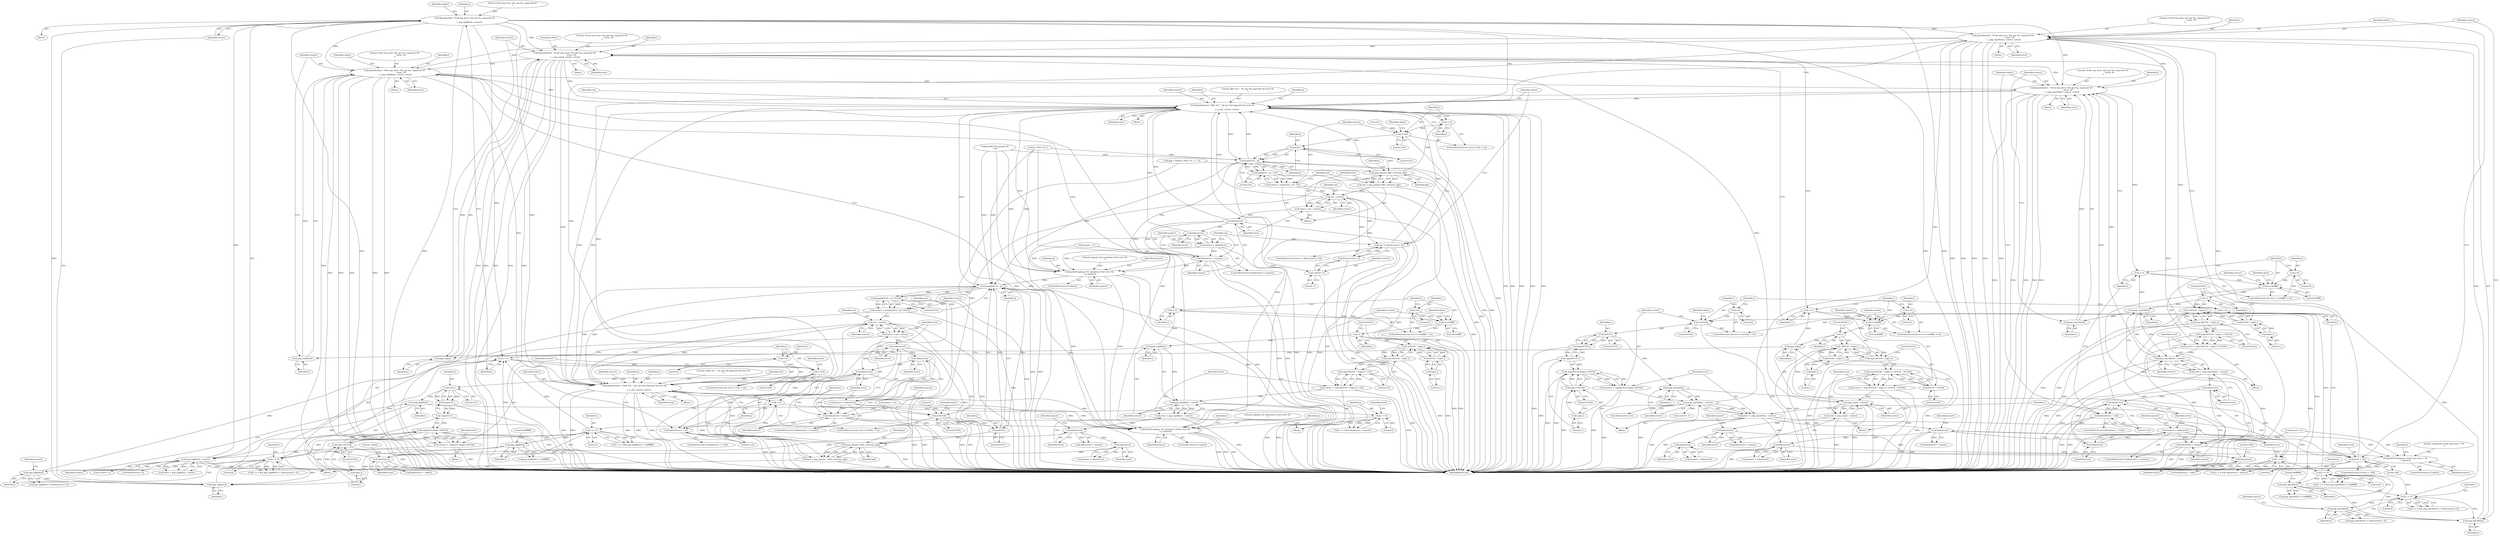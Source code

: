 digraph "0_Android_9d4853418ab2f754c2b63e091c29c5529b8b86ca_154@API" {
"1000508" [label="(Call,fprintf(stderr, \"16-bit exp error: %d: got %u, expected %f\"\n                   \" error: %f\n\", i, png_exp16bit(i), correct, error))"];
"1000234" [label="(Call,fprintf(stderr, \"8-bit log error: %d: got %u, expected %f\n\",\n                i, png_log8bit(i), correct))"];
"1000238" [label="(Call,png_log8bit(i))"];
"1000215" [label="(Call,i == 0)"];
"1000201" [label="(Call,i != 0)"];
"1000196" [label="(Call,png_log8bit(i))"];
"1000185" [label="(Call,i/255.)"];
"1000173" [label="(Call,i<256)"];
"1000170" [label="(Call,i=0)"];
"1000176" [label="(Call,++i)"];
"1000227" [label="(Call,png_log8bit(i))"];
"1000223" [label="(Call,i != 0)"];
"1000219" [label="(Call,png_log8bit(i))"];
"1000195" [label="(Call,png_log8bit(i) - correct)"];
"1000180" [label="(Call,correct = -log(i/255.)/log(2.)*65536)"];
"1000182" [label="(Call,-log(i/255.)/log(2.)*65536)"];
"1000183" [label="(Call,-log(i/255.))"];
"1000184" [label="(Call,log(i/255.))"];
"1000188" [label="(Call,log(2.)*65536)"];
"1000189" [label="(Call,log(2.))"];
"1000446" [label="(Call,fprintf(stderr, \"8-bit exp error: %d: got %u, expected %f\"\n                   \" error: %f\n\", i, png_exp8bit(i), correct, error))"];
"1000320" [label="(Call,fprintf(stderr, \"16-bit log error: %d: got %u, expected %f\"\n                   \" error: %f\n\", i, png_log16bit(i), correct, error))"];
"1000324" [label="(Call,png_log16bit(i))"];
"1000308" [label="(Call,png_log16bit(i))"];
"1000304" [label="(Call,i != 0)"];
"1000300" [label="(Call,png_log16bit(i))"];
"1000296" [label="(Call,i == 0)"];
"1000282" [label="(Call,i != 0)"];
"1000277" [label="(Call,png_log16bit(i))"];
"1000266" [label="(Call,i/65535.)"];
"1000254" [label="(Call,i<65536)"];
"1000251" [label="(Call,i=0)"];
"1000257" [label="(Call,++i)"];
"1000276" [label="(Call,png_log16bit(i) - correct)"];
"1000261" [label="(Call,correct = -log(i/65535.)/log(2.)*65536)"];
"1000263" [label="(Call,-log(i/65535.)/log(2.)*65536)"];
"1000264" [label="(Call,-log(i/65535.))"];
"1000265" [label="(Call,log(i/65535.))"];
"1000269" [label="(Call,log(2.)*65536)"];
"1000270" [label="(Call,log(2.))"];
"1000316" [label="(Call,error > .68)"];
"1000291" [label="(Call,fabs(error))"];
"1000274" [label="(Call,error = png_log16bit(i) - correct)"];
"1000286" [label="(Call,fabs(error))"];
"1000384" [label="(Call,fprintf(stderr, \"32-bit exp error: %d: got %u, expected %f\"\n                   \" error: %f\n\", i, png_exp(i), correct, error))"];
"1000388" [label="(Call,png_exp(i))"];
"1000366" [label="(Call,png_exp(i))"];
"1000353" [label="(Call,-i)"];
"1000341" [label="(Call,i<=0xfffff)"];
"1000338" [label="(Call,i=0)"];
"1000344" [label="(Call,++i)"];
"1000365" [label="(Call,png_exp(i) - correct)"];
"1000348" [label="(Call,correct = exp(-i/65536. * log(2.)) * (65536. * 65536))"];
"1000350" [label="(Call,exp(-i/65536. * log(2.)) * (65536. * 65536))"];
"1000351" [label="(Call,exp(-i/65536. * log(2.)))"];
"1000352" [label="(Call,-i/65536. * log(2.))"];
"1000355" [label="(Call,65536. * log(2.))"];
"1000357" [label="(Call,log(2.))"];
"1000359" [label="(Call,65536. * 65536)"];
"1000380" [label="(Call,fabs(error))"];
"1000376" [label="(Call,fabs(error))"];
"1000371" [label="(Call,fabs(error))"];
"1000363" [label="(Call,error = png_exp(i) - correct)"];
"1000450" [label="(Call,png_exp8bit(i))"];
"1000428" [label="(Call,png_exp8bit(i))"];
"1000417" [label="(Call,-i)"];
"1000405" [label="(Call,i<=0xfffff)"];
"1000408" [label="(Call,++i)"];
"1000402" [label="(Call,i=0)"];
"1000427" [label="(Call,png_exp8bit(i) - correct)"];
"1000412" [label="(Call,correct = exp(-i/65536. * log(2.)) * 255)"];
"1000414" [label="(Call,exp(-i/65536. * log(2.)) * 255)"];
"1000415" [label="(Call,exp(-i/65536. * log(2.)))"];
"1000416" [label="(Call,-i/65536. * log(2.))"];
"1000419" [label="(Call,65536. * log(2.))"];
"1000421" [label="(Call,log(2.))"];
"1000442" [label="(Call,fabs(error))"];
"1000433" [label="(Call,fabs(error))"];
"1000425" [label="(Call,error = png_exp8bit(i) - correct)"];
"1000438" [label="(Call,fabs(error))"];
"1000512" [label="(Call,png_exp16bit(i))"];
"1000490" [label="(Call,png_exp16bit(i))"];
"1000479" [label="(Call,-i)"];
"1000467" [label="(Call,i<=0xfffff)"];
"1000464" [label="(Call,i=0)"];
"1000470" [label="(Call,++i)"];
"1000508" [label="(Call,fprintf(stderr, \"16-bit exp error: %d: got %u, expected %f\"\n                   \" error: %f\n\", i, png_exp16bit(i), correct, error))"];
"1000489" [label="(Call,png_exp16bit(i) - correct)"];
"1000474" [label="(Call,correct = exp(-i/65536. * log(2.)) * 65535)"];
"1000476" [label="(Call,exp(-i/65536. * log(2.)) * 65535)"];
"1000477" [label="(Call,exp(-i/65536. * log(2.)))"];
"1000478" [label="(Call,-i/65536. * log(2.))"];
"1000481" [label="(Call,65536. * log(2.))"];
"1000483" [label="(Call,log(2.))"];
"1000504" [label="(Call,fabs(error))"];
"1000495" [label="(Call,fabs(error))"];
"1000487" [label="(Call,error = png_exp16bit(i) - correct)"];
"1000500" [label="(Call,fabs(error))"];
"1000494" [label="(Call,fabs(error) > maxerr)"];
"1000519" [label="(Call,printf(\"maximum 16-bit exp error = %f\n\", maxerr))"];
"1000498" [label="(Call,maxerr = fabs(error))"];
"1000503" [label="(Call,fabs(error) > .524)"];
"1000606" [label="(Call,fprintf(stderr, \"8bit %d ^ %f: got %d expected %f error %f\n\",\n               j, g, out, correct, error))"];
"1000564" [label="(Call,++j)"];
"1000561" [label="(Call,j<256)"];
"1000572" [label="(Call,j/255.)"];
"1000571" [label="(Call,pow(j/255., g))"];
"1000570" [label="(Call,pow(j/255., g) * 255)"];
"1000568" [label="(Call,correct = pow(j/255., g) * 255)"];
"1000586" [label="(Call,out - correct)"];
"1000584" [label="(Call,error = out - correct)"];
"1000591" [label="(Call,fabs(error))"];
"1000590" [label="(Call,fabs(error) > maxerr)"];
"1000617" [label="(Call,printf(\"gamma %f: maximum 8-bit error %f\n\", g, maxerr))"];
"1000638" [label="(Call,pow(j/65535., g))"];
"1000637" [label="(Call,pow(j/65535., g) * 65535)"];
"1000635" [label="(Call,correct = pow(j/65535., g) * 65535)"];
"1000653" [label="(Call,out - correct)"];
"1000651" [label="(Call,error = out - correct)"];
"1000658" [label="(Call,fabs(error))"];
"1000657" [label="(Call,fabs(error) > maxerr)"];
"1000682" [label="(Call,printf(\"gamma %f: maximum 16-bit error %f\n\", g, maxerr))"];
"1000663" [label="(Call,fabs(error))"];
"1000661" [label="(Call,maxerr = fabs(error))"];
"1000667" [label="(Call,fabs(error))"];
"1000666" [label="(Call,fabs(error) > 1.62)"];
"1000671" [label="(Call,fprintf(stderr, \"16bit %d ^ %f: got %d expected %f error %f\n\",\n               j, g, out, correct, error))"];
"1000631" [label="(Call,++j)"];
"1000628" [label="(Call,j<65536)"];
"1000639" [label="(Call,j/65535.)"];
"1000647" [label="(Call,png_gamma_16bit_correct(j, gfp))"];
"1000645" [label="(Call,out = png_gamma_16bit_correct(j, gfp))"];
"1000596" [label="(Call,fabs(error))"];
"1000594" [label="(Call,maxerr = fabs(error))"];
"1000599" [label="(Call,out != floor(correct+.5))"];
"1000601" [label="(Call,floor(correct+.5))"];
"1000602" [label="(Call,correct+.5)"];
"1000580" [label="(Call,png_gamma_8bit_correct(j, gfp))"];
"1000578" [label="(Call,out = png_gamma_8bit_correct(j, gfp))"];
"1000183" [label="(Call,-log(i/255.))"];
"1000187" [label="(Literal,255.)"];
"1000645" [label="(Call,out = png_gamma_16bit_correct(j, gfp))"];
"1000269" [label="(Call,log(2.)*65536)"];
"1000499" [label="(Identifier,maxerr)"];
"1000404" [label="(Literal,0)"];
"1000495" [label="(Call,fabs(error))"];
"1000563" [label="(Literal,256)"];
"1000386" [label="(Literal,\"32-bit exp error: %d: got %u, expected %f\"\n                   \" error: %f\n\")"];
"1000415" [label="(Call,exp(-i/65536. * log(2.)))"];
"1000202" [label="(Identifier,i)"];
"1000596" [label="(Call,fabs(error))"];
"1000503" [label="(Call,fabs(error) > .524)"];
"1000530" [label="(Identifier,i)"];
"1000352" [label="(Call,-i/65536. * log(2.))"];
"1000258" [label="(Identifier,i)"];
"1000655" [label="(Identifier,correct)"];
"1000391" [label="(Identifier,error)"];
"1000467" [label="(Call,i<=0xfffff)"];
"1000296" [label="(Call,i == 0)"];
"1000360" [label="(Literal,65536.)"];
"1000582" [label="(Identifier,gfp)"];
"1000264" [label="(Call,-log(i/65535.))"];
"1000464" [label="(Call,i=0)"];
"1000685" [label="(Identifier,maxerr)"];
"1000512" [label="(Call,png_exp16bit(i))"];
"1000200" [label="(Call,i != 0 && fabs(error) > maxerr)"];
"1000388" [label="(Call,png_exp(i))"];
"1000628" [label="(Call,j<65536)"];
"1000427" [label="(Call,png_exp8bit(i) - correct)"];
"1000197" [label="(Identifier,i)"];
"1000616" [label="(Identifier,silent)"];
"1000491" [label="(Identifier,i)"];
"1000452" [label="(Identifier,correct)"];
"1000235" [label="(Identifier,stderr)"];
"1000312" [label="(Identifier,correct)"];
"1000493" [label="(ControlStructure,if (fabs(error) > maxerr))"];
"1000446" [label="(Call,fprintf(stderr, \"8-bit exp error: %d: got %u, expected %f\"\n                   \" error: %f\n\", i, png_exp8bit(i), correct, error))"];
"1000520" [label="(Literal,\"maximum 16-bit exp error = %f\n\")"];
"1000646" [label="(Identifier,out)"];
"1000665" [label="(ControlStructure,if (fabs(error) > 1.62))"];
"1000587" [label="(Identifier,out)"];
"1000588" [label="(Identifier,correct)"];
"1000303" [label="(Call,i != 0 && png_log16bit(i) != floor(correct+.5))"];
"1000460" [label="(Call,maxerr = 0)"];
"1000470" [label="(Call,++i)"];
"1000622" [label="(Identifier,maxerr)"];
"1000654" [label="(Identifier,out)"];
"1000487" [label="(Call,error = png_exp16bit(i) - correct)"];
"1000292" [label="(Identifier,error)"];
"1000480" [label="(Identifier,i)"];
"1000445" [label="(Block,)"];
"1000672" [label="(Identifier,stderr)"];
"1000377" [label="(Identifier,error)"];
"1000435" [label="(Identifier,maxerr)"];
"1000289" [label="(Call,maxerr = fabs(error))"];
"1000610" [label="(Identifier,g)"];
"1000500" [label="(Call,fabs(error))"];
"1000593" [label="(Identifier,maxerr)"];
"1000639" [label="(Call,j/65535.)"];
"1000182" [label="(Call,-log(i/255.)/log(2.)*65536)"];
"1000507" [label="(Block,)"];
"1000219" [label="(Call,png_log8bit(i))"];
"1000564" [label="(Call,++j)"];
"1000428" [label="(Call,png_exp8bit(i))"];
"1000253" [label="(Literal,0)"];
"1000201" [label="(Call,i != 0)"];
"1000250" [label="(ControlStructure,for (i=0; i<65536; ++i))"];
"1000676" [label="(Identifier,out)"];
"1000607" [label="(Identifier,stderr)"];
"1000631" [label="(Call,++j)"];
"1000601" [label="(Call,floor(correct+.5))"];
"1000667" [label="(Call,fabs(error))"];
"1000330" [label="(Identifier,silent)"];
"1000586" [label="(Call,out - correct)"];
"1000683" [label="(Literal,\"gamma %f: maximum 16-bit error %f\n\")"];
"1000291" [label="(Call,fabs(error))"];
"1000554" [label="(Call,maxerr = 0)"];
"1000682" [label="(Call,printf(\"gamma %f: maximum 16-bit error %f\n\", g, maxerr))"];
"1000262" [label="(Identifier,correct)"];
"1000354" [label="(Identifier,i)"];
"1000569" [label="(Identifier,correct)"];
"1000372" [label="(Identifier,error)"];
"1000621" [label="(Call,maxerr = 0)"];
"1000590" [label="(Call,fabs(error) > maxerr)"];
"1000447" [label="(Identifier,stderr)"];
"1000226" [label="(Call,png_log8bit(i) != floor(correct+.5))"];
"1000214" [label="(Call,i == 0 && png_log8bit(i) != 0xffffffff)"];
"1000438" [label="(Call,fabs(error))"];
"1000251" [label="(Call,i=0)"];
"1000496" [label="(Identifier,error)"];
"1000453" [label="(Identifier,error)"];
"1000420" [label="(Literal,65536.)"];
"1000647" [label="(Call,png_gamma_16bit_correct(j, gfp))"];
"1000173" [label="(Call,i<256)"];
"1000524" [label="(Identifier,i)"];
"1000409" [label="(Identifier,i)"];
"1000490" [label="(Call,png_exp16bit(i))"];
"1000594" [label="(Call,maxerr = fabs(error))"];
"1000300" [label="(Call,png_log16bit(i))"];
"1000671" [label="(Call,fprintf(stderr, \"16bit %d ^ %f: got %d expected %f error %f\n\",\n               j, g, out, correct, error))"];
"1000321" [label="(Identifier,stderr)"];
"1000423" [label="(Literal,255)"];
"1000510" [label="(Literal,\"16-bit exp error: %d: got %u, expected %f\"\n                   \" error: %f\n\")"];
"1000203" [label="(Literal,0)"];
"1000342" [label="(Identifier,i)"];
"1000356" [label="(Literal,65536.)"];
"1000374" [label="(Call,maxerr = fabs(error))"];
"1000174" [label="(Identifier,i)"];
"1000172" [label="(Literal,0)"];
"1000629" [label="(Identifier,j)"];
"1000412" [label="(Call,correct = exp(-i/65536. * log(2.)) * 255)"];
"1000681" [label="(Identifier,silent)"];
"1000257" [label="(Call,++i)"];
"1000649" [label="(Identifier,gfp)"];
"1000277" [label="(Call,png_log16bit(i))"];
"1000448" [label="(Literal,\"8-bit exp error: %d: got %u, expected %f\"\n                   \" error: %f\n\")"];
"1000433" [label="(Call,fabs(error))"];
"1000406" [label="(Identifier,i)"];
"1000326" [label="(Identifier,correct)"];
"1000484" [label="(Literal,2.)"];
"1000620" [label="(Identifier,maxerr)"];
"1000286" [label="(Call,fabs(error))"];
"1000287" [label="(Identifier,error)"];
"1000282" [label="(Call,i != 0)"];
"1000651" [label="(Call,error = out - correct)"];
"1000239" [label="(Identifier,i)"];
"1000444" [label="(Literal,.50002)"];
"1000224" [label="(Identifier,i)"];
"1000511" [label="(Identifier,i)"];
"1000570" [label="(Call,pow(j/255., g) * 255)"];
"1000566" [label="(Block,)"];
"1000243" [label="(Identifier,silent)"];
"1000434" [label="(Identifier,error)"];
"1000465" [label="(Identifier,i)"];
"1000561" [label="(Call,j<256)"];
"1000416" [label="(Call,-i/65536. * log(2.))"];
"1000632" [label="(Identifier,j)"];
"1000477" [label="(Call,exp(-i/65536. * log(2.)))"];
"1000281" [label="(Call,i != 0 && fabs(error) > maxerr)"];
"1000666" [label="(Call,fabs(error) > 1.62)"];
"1000657" [label="(Call,fabs(error) > maxerr)"];
"1000379" [label="(Call,fabs(error) > 1883)"];
"1000240" [label="(Identifier,correct)"];
"1000494" [label="(Call,fabs(error) > maxerr)"];
"1000664" [label="(Identifier,error)"];
"1000478" [label="(Call,-i/65536. * log(2.))"];
"1000380" [label="(Call,fabs(error))"];
"1000171" [label="(Identifier,i)"];
"1000363" [label="(Call,error = png_exp(i) - correct)"];
"1000231" [label="(Identifier,correct)"];
"1000237" [label="(Identifier,i)"];
"1000323" [label="(Identifier,i)"];
"1000275" [label="(Identifier,error)"];
"1000501" [label="(Identifier,error)"];
"1000218" [label="(Call,png_log8bit(i) != 0xffffffff)"];
"1000600" [label="(Identifier,out)"];
"1000466" [label="(Literal,0)"];
"1000338" [label="(Call,i=0)"];
"1000668" [label="(Identifier,error)"];
"1000574" [label="(Literal,255.)"];
"1000540" [label="(Call,gfp = floor(g * PNG_FP_1 + .5))"];
"1000677" [label="(Identifier,correct)"];
"1000318" [label="(Literal,.68)"];
"1000514" [label="(Identifier,correct)"];
"1000191" [label="(Literal,65536)"];
"1000476" [label="(Call,exp(-i/65536. * log(2.)) * 65535)"];
"1000482" [label="(Literal,65536.)"];
"1000421" [label="(Call,log(2.))"];
"1000675" [label="(Identifier,g)"];
"1000357" [label="(Call,log(2.))"];
"1000611" [label="(Identifier,out)"];
"1000308" [label="(Call,png_log16bit(i))"];
"1000297" [label="(Identifier,i)"];
"1000439" [label="(Identifier,error)"];
"1000270" [label="(Call,log(2.))"];
"1000481" [label="(Call,65536. * log(2.))"];
"1000463" [label="(ControlStructure,for (i=0; i<=0xfffff; ++i))"];
"1000349" [label="(Identifier,correct)"];
"1000662" [label="(Identifier,maxerr)"];
"1000401" [label="(ControlStructure,for (i=0; i<=0xfffff; ++i))"];
"1000578" [label="(Call,out = png_gamma_8bit_correct(j, gfp))"];
"1000383" [label="(Block,)"];
"1000370" [label="(Call,fabs(error) > maxerr)"];
"1000656" [label="(ControlStructure,if (fabs(error) > maxerr))"];
"1000188" [label="(Call,log(2.)*65536)"];
"1000509" [label="(Identifier,stderr)"];
"1000340" [label="(Literal,0)"];
"1000284" [label="(Literal,0)"];
"1000301" [label="(Identifier,i)"];
"1000189" [label="(Call,log(2.))"];
"1000268" [label="(Literal,65535.)"];
"1000643" [label="(Literal,65535)"];
"1000345" [label="(Identifier,i)"];
"1000389" [label="(Identifier,i)"];
"1000365" [label="(Call,png_exp(i) - correct)"];
"1000317" [label="(Identifier,error)"];
"1000309" [label="(Identifier,i)"];
"1000194" [label="(Identifier,error)"];
"1000178" [label="(Block,)"];
"1000346" [label="(Block,)"];
"1000361" [label="(Literal,65536)"];
"1000595" [label="(Identifier,maxerr)"];
"1000381" [label="(Identifier,error)"];
"1000506" [label="(Literal,.524)"];
"1000488" [label="(Identifier,error)"];
"1000603" [label="(Identifier,correct)"];
"1000353" [label="(Call,-i)"];
"1000259" [label="(Block,)"];
"1000489" [label="(Call,png_exp16bit(i) - correct)"];
"1000443" [label="(Identifier,error)"];
"1000217" [label="(Literal,0)"];
"1000306" [label="(Literal,0)"];
"1000359" [label="(Call,65536. * 65536)"];
"1000368" [label="(Identifier,correct)"];
"1000196" [label="(Call,png_log8bit(i))"];
"1000341" [label="(Call,i<=0xfffff)"];
"1000602" [label="(Call,correct+.5)"];
"1000295" [label="(Call,i == 0 && png_log16bit(i) != 0xffffffff)"];
"1000418" [label="(Identifier,i)"];
"1000456" [label="(Identifier,silent)"];
"1000408" [label="(Call,++i)"];
"1000584" [label="(Call,error = out - correct)"];
"1000571" [label="(Call,pow(j/255., g))"];
"1000516" [label="(ControlStructure,if (!silent))"];
"1000410" [label="(Block,)"];
"1000508" [label="(Call,fprintf(stderr, \"16-bit exp error: %d: got %u, expected %f\"\n                   \" error: %f\n\", i, png_exp16bit(i), correct, error))"];
"1000483" [label="(Call,log(2.))"];
"1000678" [label="(Identifier,error)"];
"1000279" [label="(Identifier,correct)"];
"1000579" [label="(Identifier,out)"];
"1000278" [label="(Identifier,i)"];
"1000518" [label="(Identifier,silent)"];
"1000519" [label="(Call,printf(\"maximum 16-bit exp error = %f\n\", maxerr))"];
"1000597" [label="(Identifier,error)"];
"1000557" [label="(ControlStructure,for (j=0; j<256; ++j))"];
"1000624" [label="(ControlStructure,for (j=0; j<65536; ++j))"];
"1000351" [label="(Call,exp(-i/65536. * log(2.)))"];
"1000366" [label="(Call,png_exp(i))"];
"1000612" [label="(Identifier,correct)"];
"1000276" [label="(Call,png_log16bit(i) - correct)"];
"1000613" [label="(Identifier,error)"];
"1000451" [label="(Identifier,i)"];
"1000573" [label="(Identifier,j)"];
"1000402" [label="(Call,i=0)"];
"1000479" [label="(Call,-i)"];
"1000215" [label="(Call,i == 0)"];
"1000221" [label="(Literal,0xffffffff)"];
"1000169" [label="(ControlStructure,for (i=0; i<256; ++i))"];
"1000474" [label="(Call,correct = exp(-i/65536. * log(2.)) * 65535)"];
"1000185" [label="(Call,i/255.)"];
"1000630" [label="(Literal,65536)"];
"1000498" [label="(Call,maxerr = fabs(error))"];
"1000638" [label="(Call,pow(j/65535., g))"];
"1000544" [label="(Call,g * PNG_FP_1)"];
"1000426" [label="(Identifier,error)"];
"1000591" [label="(Call,fabs(error))"];
"1000319" [label="(Block,)"];
"1000640" [label="(Identifier,j)"];
"1000177" [label="(Identifier,i)"];
"1000609" [label="(Identifier,j)"];
"1000660" [label="(Identifier,maxerr)"];
"1000222" [label="(Call,i != 0 && png_log8bit(i) != floor(correct+.5))"];
"1000606" [label="(Call,fprintf(stderr, \"8bit %d ^ %f: got %d expected %f error %f\n\",\n               j, g, out, correct, error))"];
"1000195" [label="(Call,png_log8bit(i) - correct)"];
"1000316" [label="(Call,error > .68)"];
"1000674" [label="(Identifier,j)"];
"1000659" [label="(Identifier,error)"];
"1000403" [label="(Identifier,i)"];
"1000450" [label="(Call,png_exp8bit(i))"];
"1000376" [label="(Call,fabs(error))"];
"1000688" [label="(MethodReturn,int)"];
"1000492" [label="(Identifier,correct)"];
"1000592" [label="(Identifier,error)"];
"1000198" [label="(Identifier,correct)"];
"1000558" [label="(Call,j=0)"];
"1000642" [label="(Identifier,g)"];
"1000227" [label="(Call,png_log8bit(i))"];
"1000605" [label="(Block,)"];
"1000355" [label="(Call,65536. * log(2.))"];
"1000551" [label="(Call,printf(\"Test gamma %f\n\", g))"];
"1000324" [label="(Call,png_log16bit(i))"];
"1000422" [label="(Literal,2.)"];
"1000468" [label="(Identifier,i)"];
"1000364" [label="(Identifier,error)"];
"1000234" [label="(Call,fprintf(stderr, \"8-bit log error: %d: got %u, expected %f\n\",\n                i, png_log8bit(i), correct))"];
"1000471" [label="(Identifier,i)"];
"1000310" [label="(Call,floor(correct+.5))"];
"1000635" [label="(Call,correct = pow(j/65535., g) * 65535)"];
"1000432" [label="(Call,fabs(error) > maxerr)"];
"1000497" [label="(Identifier,maxerr)"];
"1000581" [label="(Identifier,j)"];
"1000320" [label="(Call,fprintf(stderr, \"16-bit log error: %d: got %u, expected %f\"\n                   \" error: %f\n\", i, png_log16bit(i), correct, error))"];
"1000180" [label="(Call,correct = -log(i/255.)/log(2.)*65536)"];
"1000648" [label="(Identifier,j)"];
"1000184" [label="(Call,log(i/255.))"];
"1000414" [label="(Call,exp(-i/65536. * log(2.)) * 255)"];
"1000265" [label="(Call,log(i/65535.))"];
"1000339" [label="(Identifier,i)"];
"1000568" [label="(Call,correct = pow(j/255., g) * 255)"];
"1000175" [label="(Literal,256)"];
"1000387" [label="(Identifier,i)"];
"1000255" [label="(Identifier,i)"];
"1000322" [label="(Literal,\"16-bit log error: %d: got %u, expected %f\"\n                   \" error: %f\n\")"];
"1000307" [label="(Call,png_log16bit(i) != floor(correct+.5))"];
"1000641" [label="(Literal,65535.)"];
"1000436" [label="(Call,maxerr = fabs(error))"];
"1000515" [label="(Identifier,error)"];
"1000216" [label="(Identifier,i)"];
"1000413" [label="(Identifier,correct)"];
"1000252" [label="(Identifier,i)"];
"1000652" [label="(Identifier,error)"];
"1000371" [label="(Call,fabs(error))"];
"1000263" [label="(Call,-log(i/65535.)/log(2.)*65536)"];
"1000186" [label="(Identifier,i)"];
"1000304" [label="(Call,i != 0)"];
"1000176" [label="(Call,++i)"];
"1000343" [label="(Literal,0xfffff)"];
"1000653" [label="(Call,out - correct)"];
"1000267" [label="(Identifier,i)"];
"1000367" [label="(Identifier,i)"];
"1000220" [label="(Identifier,i)"];
"1000576" [label="(Literal,255)"];
"1000625" [label="(Call,j=0)"];
"1000274" [label="(Call,error = png_log16bit(i) - correct)"];
"1000271" [label="(Literal,2.)"];
"1000430" [label="(Identifier,correct)"];
"1000442" [label="(Call,fabs(error))"];
"1000636" [label="(Identifier,correct)"];
"1000190" [label="(Literal,2.)"];
"1000384" [label="(Call,fprintf(stderr, \"32-bit exp error: %d: got %u, expected %f\"\n                   \" error: %f\n\", i, png_exp(i), correct, error))"];
"1000562" [label="(Identifier,j)"];
"1000614" [label="(ControlStructure,if (!silent))"];
"1000585" [label="(Identifier,error)"];
"1000472" [label="(Block,)"];
"1000285" [label="(Call,fabs(error) > maxerr)"];
"1000598" [label="(ControlStructure,if (out != floor(correct+.5)))"];
"1000485" [label="(Literal,65535)"];
"1000502" [label="(ControlStructure,if (fabs(error) > .524))"];
"1000223" [label="(Call,i != 0)"];
"1000230" [label="(Call,correct+.5)"];
"1000390" [label="(Identifier,correct)"];
"1000206" [label="(Identifier,error)"];
"1000229" [label="(Call,floor(correct+.5))"];
"1000469" [label="(Literal,0xfffff)"];
"1000475" [label="(Identifier,correct)"];
"1000272" [label="(Literal,65536)"];
"1000344" [label="(Call,++i)"];
"1000589" [label="(ControlStructure,if (fabs(error) > maxerr))"];
"1000599" [label="(Call,out != floor(correct+.5))"];
"1000302" [label="(Literal,0xffffffff)"];
"1000315" [label="(ControlStructure,if (error > .68))"];
"1000394" [label="(Identifier,silent)"];
"1000617" [label="(Call,printf(\"gamma %f: maximum 8-bit error %f\n\", g, maxerr))"];
"1000419" [label="(Call,65536. * log(2.))"];
"1000658" [label="(Call,fabs(error))"];
"1000604" [label="(Literal,.5)"];
"1000373" [label="(Identifier,maxerr)"];
"1000425" [label="(Call,error = png_exp8bit(i) - correct)"];
"1000193" [label="(Call,error = png_log8bit(i) - correct)"];
"1000637" [label="(Call,pow(j/65535., g) * 65535)"];
"1000441" [label="(Call,fabs(error) > .50002)"];
"1000449" [label="(Identifier,i)"];
"1000327" [label="(Identifier,error)"];
"1000670" [label="(Block,)"];
"1000669" [label="(Literal,1.62)"];
"1000619" [label="(Identifier,g)"];
"1000429" [label="(Identifier,i)"];
"1000505" [label="(Identifier,error)"];
"1000684" [label="(Identifier,g)"];
"1000233" [label="(Block,)"];
"1000405" [label="(Call,i<=0xfffff)"];
"1000572" [label="(Call,j/255.)"];
"1000580" [label="(Call,png_gamma_8bit_correct(j, gfp))"];
"1000633" [label="(Block,)"];
"1000288" [label="(Identifier,maxerr)"];
"1000673" [label="(Literal,\"16bit %d ^ %f: got %d expected %f error %f\n\")"];
"1000170" [label="(Call,i=0)"];
"1000299" [label="(Call,png_log16bit(i) != 0xffffffff)"];
"1000350" [label="(Call,exp(-i/65536. * log(2.)) * (65536. * 65536))"];
"1000236" [label="(Literal,\"8-bit log error: %d: got %u, expected %f\n\")"];
"1000225" [label="(Literal,0)"];
"1000298" [label="(Literal,0)"];
"1000325" [label="(Identifier,i)"];
"1000311" [label="(Call,correct+.5)"];
"1000382" [label="(Literal,1883)"];
"1000661" [label="(Call,maxerr = fabs(error))"];
"1000504" [label="(Call,fabs(error))"];
"1000679" [label="(ControlStructure,if (!silent))"];
"1000256" [label="(Literal,65536)"];
"1000565" [label="(Identifier,j)"];
"1000417" [label="(Call,-i)"];
"1000663" [label="(Call,fabs(error))"];
"1000407" [label="(Literal,0xfffff)"];
"1000238" [label="(Call,png_log8bit(i))"];
"1000181" [label="(Identifier,correct)"];
"1000261" [label="(Call,correct = -log(i/65535.)/log(2.)*65536)"];
"1000348" [label="(Call,correct = exp(-i/65536. * log(2.)) * (65536. * 65536))"];
"1000608" [label="(Literal,\"8bit %d ^ %f: got %d expected %f error %f\n\")"];
"1000513" [label="(Identifier,i)"];
"1000575" [label="(Identifier,g)"];
"1000254" [label="(Call,i<65536)"];
"1000283" [label="(Identifier,i)"];
"1000521" [label="(Identifier,maxerr)"];
"1000337" [label="(ControlStructure,for (i=0; i<=0xfffff; ++i))"];
"1000385" [label="(Identifier,stderr)"];
"1000358" [label="(Literal,2.)"];
"1000305" [label="(Identifier,i)"];
"1000618" [label="(Literal,\"gamma %f: maximum 8-bit error %f\n\")"];
"1000228" [label="(Identifier,i)"];
"1000266" [label="(Call,i/65535.)"];
"1000508" -> "1000507"  [label="AST: "];
"1000508" -> "1000515"  [label="CFG: "];
"1000509" -> "1000508"  [label="AST: "];
"1000510" -> "1000508"  [label="AST: "];
"1000511" -> "1000508"  [label="AST: "];
"1000512" -> "1000508"  [label="AST: "];
"1000514" -> "1000508"  [label="AST: "];
"1000515" -> "1000508"  [label="AST: "];
"1000471" -> "1000508"  [label="CFG: "];
"1000508" -> "1000688"  [label="DDG: "];
"1000508" -> "1000688"  [label="DDG: "];
"1000508" -> "1000688"  [label="DDG: "];
"1000508" -> "1000688"  [label="DDG: "];
"1000508" -> "1000688"  [label="DDG: "];
"1000508" -> "1000470"  [label="DDG: "];
"1000234" -> "1000508"  [label="DDG: "];
"1000446" -> "1000508"  [label="DDG: "];
"1000320" -> "1000508"  [label="DDG: "];
"1000384" -> "1000508"  [label="DDG: "];
"1000512" -> "1000508"  [label="DDG: "];
"1000489" -> "1000508"  [label="DDG: "];
"1000504" -> "1000508"  [label="DDG: "];
"1000508" -> "1000606"  [label="DDG: "];
"1000508" -> "1000671"  [label="DDG: "];
"1000234" -> "1000233"  [label="AST: "];
"1000234" -> "1000240"  [label="CFG: "];
"1000235" -> "1000234"  [label="AST: "];
"1000236" -> "1000234"  [label="AST: "];
"1000237" -> "1000234"  [label="AST: "];
"1000238" -> "1000234"  [label="AST: "];
"1000240" -> "1000234"  [label="AST: "];
"1000177" -> "1000234"  [label="CFG: "];
"1000234" -> "1000688"  [label="DDG: "];
"1000234" -> "1000688"  [label="DDG: "];
"1000234" -> "1000688"  [label="DDG: "];
"1000234" -> "1000688"  [label="DDG: "];
"1000234" -> "1000176"  [label="DDG: "];
"1000238" -> "1000234"  [label="DDG: "];
"1000195" -> "1000234"  [label="DDG: "];
"1000234" -> "1000320"  [label="DDG: "];
"1000234" -> "1000384"  [label="DDG: "];
"1000234" -> "1000446"  [label="DDG: "];
"1000234" -> "1000606"  [label="DDG: "];
"1000234" -> "1000671"  [label="DDG: "];
"1000238" -> "1000239"  [label="CFG: "];
"1000239" -> "1000238"  [label="AST: "];
"1000240" -> "1000238"  [label="CFG: "];
"1000215" -> "1000238"  [label="DDG: "];
"1000227" -> "1000238"  [label="DDG: "];
"1000219" -> "1000238"  [label="DDG: "];
"1000223" -> "1000238"  [label="DDG: "];
"1000215" -> "1000214"  [label="AST: "];
"1000215" -> "1000217"  [label="CFG: "];
"1000216" -> "1000215"  [label="AST: "];
"1000217" -> "1000215"  [label="AST: "];
"1000220" -> "1000215"  [label="CFG: "];
"1000214" -> "1000215"  [label="CFG: "];
"1000215" -> "1000176"  [label="DDG: "];
"1000215" -> "1000214"  [label="DDG: "];
"1000215" -> "1000214"  [label="DDG: "];
"1000201" -> "1000215"  [label="DDG: "];
"1000215" -> "1000219"  [label="DDG: "];
"1000215" -> "1000223"  [label="DDG: "];
"1000201" -> "1000200"  [label="AST: "];
"1000201" -> "1000203"  [label="CFG: "];
"1000202" -> "1000201"  [label="AST: "];
"1000203" -> "1000201"  [label="AST: "];
"1000206" -> "1000201"  [label="CFG: "];
"1000200" -> "1000201"  [label="CFG: "];
"1000201" -> "1000200"  [label="DDG: "];
"1000201" -> "1000200"  [label="DDG: "];
"1000196" -> "1000201"  [label="DDG: "];
"1000196" -> "1000195"  [label="AST: "];
"1000196" -> "1000197"  [label="CFG: "];
"1000197" -> "1000196"  [label="AST: "];
"1000198" -> "1000196"  [label="CFG: "];
"1000196" -> "1000195"  [label="DDG: "];
"1000185" -> "1000196"  [label="DDG: "];
"1000185" -> "1000184"  [label="AST: "];
"1000185" -> "1000187"  [label="CFG: "];
"1000186" -> "1000185"  [label="AST: "];
"1000187" -> "1000185"  [label="AST: "];
"1000184" -> "1000185"  [label="CFG: "];
"1000185" -> "1000184"  [label="DDG: "];
"1000185" -> "1000184"  [label="DDG: "];
"1000173" -> "1000185"  [label="DDG: "];
"1000173" -> "1000169"  [label="AST: "];
"1000173" -> "1000175"  [label="CFG: "];
"1000174" -> "1000173"  [label="AST: "];
"1000175" -> "1000173"  [label="AST: "];
"1000181" -> "1000173"  [label="CFG: "];
"1000243" -> "1000173"  [label="CFG: "];
"1000173" -> "1000688"  [label="DDG: "];
"1000170" -> "1000173"  [label="DDG: "];
"1000176" -> "1000173"  [label="DDG: "];
"1000170" -> "1000169"  [label="AST: "];
"1000170" -> "1000172"  [label="CFG: "];
"1000171" -> "1000170"  [label="AST: "];
"1000172" -> "1000170"  [label="AST: "];
"1000174" -> "1000170"  [label="CFG: "];
"1000176" -> "1000169"  [label="AST: "];
"1000176" -> "1000177"  [label="CFG: "];
"1000177" -> "1000176"  [label="AST: "];
"1000174" -> "1000176"  [label="CFG: "];
"1000227" -> "1000176"  [label="DDG: "];
"1000219" -> "1000176"  [label="DDG: "];
"1000223" -> "1000176"  [label="DDG: "];
"1000227" -> "1000226"  [label="AST: "];
"1000227" -> "1000228"  [label="CFG: "];
"1000228" -> "1000227"  [label="AST: "];
"1000231" -> "1000227"  [label="CFG: "];
"1000227" -> "1000226"  [label="DDG: "];
"1000223" -> "1000227"  [label="DDG: "];
"1000223" -> "1000222"  [label="AST: "];
"1000223" -> "1000225"  [label="CFG: "];
"1000224" -> "1000223"  [label="AST: "];
"1000225" -> "1000223"  [label="AST: "];
"1000228" -> "1000223"  [label="CFG: "];
"1000222" -> "1000223"  [label="CFG: "];
"1000223" -> "1000222"  [label="DDG: "];
"1000223" -> "1000222"  [label="DDG: "];
"1000219" -> "1000223"  [label="DDG: "];
"1000219" -> "1000218"  [label="AST: "];
"1000219" -> "1000220"  [label="CFG: "];
"1000220" -> "1000219"  [label="AST: "];
"1000221" -> "1000219"  [label="CFG: "];
"1000219" -> "1000218"  [label="DDG: "];
"1000195" -> "1000193"  [label="AST: "];
"1000195" -> "1000198"  [label="CFG: "];
"1000198" -> "1000195"  [label="AST: "];
"1000193" -> "1000195"  [label="CFG: "];
"1000195" -> "1000688"  [label="DDG: "];
"1000195" -> "1000688"  [label="DDG: "];
"1000195" -> "1000193"  [label="DDG: "];
"1000195" -> "1000193"  [label="DDG: "];
"1000180" -> "1000195"  [label="DDG: "];
"1000195" -> "1000229"  [label="DDG: "];
"1000195" -> "1000230"  [label="DDG: "];
"1000180" -> "1000178"  [label="AST: "];
"1000180" -> "1000182"  [label="CFG: "];
"1000181" -> "1000180"  [label="AST: "];
"1000182" -> "1000180"  [label="AST: "];
"1000194" -> "1000180"  [label="CFG: "];
"1000180" -> "1000688"  [label="DDG: "];
"1000182" -> "1000180"  [label="DDG: "];
"1000182" -> "1000180"  [label="DDG: "];
"1000182" -> "1000188"  [label="CFG: "];
"1000183" -> "1000182"  [label="AST: "];
"1000188" -> "1000182"  [label="AST: "];
"1000182" -> "1000688"  [label="DDG: "];
"1000182" -> "1000688"  [label="DDG: "];
"1000183" -> "1000182"  [label="DDG: "];
"1000188" -> "1000182"  [label="DDG: "];
"1000188" -> "1000182"  [label="DDG: "];
"1000183" -> "1000184"  [label="CFG: "];
"1000184" -> "1000183"  [label="AST: "];
"1000190" -> "1000183"  [label="CFG: "];
"1000183" -> "1000688"  [label="DDG: "];
"1000184" -> "1000183"  [label="DDG: "];
"1000184" -> "1000688"  [label="DDG: "];
"1000188" -> "1000191"  [label="CFG: "];
"1000189" -> "1000188"  [label="AST: "];
"1000191" -> "1000188"  [label="AST: "];
"1000188" -> "1000688"  [label="DDG: "];
"1000189" -> "1000188"  [label="DDG: "];
"1000189" -> "1000190"  [label="CFG: "];
"1000190" -> "1000189"  [label="AST: "];
"1000191" -> "1000189"  [label="CFG: "];
"1000446" -> "1000445"  [label="AST: "];
"1000446" -> "1000453"  [label="CFG: "];
"1000447" -> "1000446"  [label="AST: "];
"1000448" -> "1000446"  [label="AST: "];
"1000449" -> "1000446"  [label="AST: "];
"1000450" -> "1000446"  [label="AST: "];
"1000452" -> "1000446"  [label="AST: "];
"1000453" -> "1000446"  [label="AST: "];
"1000409" -> "1000446"  [label="CFG: "];
"1000446" -> "1000688"  [label="DDG: "];
"1000446" -> "1000688"  [label="DDG: "];
"1000446" -> "1000688"  [label="DDG: "];
"1000446" -> "1000688"  [label="DDG: "];
"1000446" -> "1000688"  [label="DDG: "];
"1000446" -> "1000408"  [label="DDG: "];
"1000320" -> "1000446"  [label="DDG: "];
"1000384" -> "1000446"  [label="DDG: "];
"1000450" -> "1000446"  [label="DDG: "];
"1000427" -> "1000446"  [label="DDG: "];
"1000442" -> "1000446"  [label="DDG: "];
"1000446" -> "1000606"  [label="DDG: "];
"1000446" -> "1000671"  [label="DDG: "];
"1000320" -> "1000319"  [label="AST: "];
"1000320" -> "1000327"  [label="CFG: "];
"1000321" -> "1000320"  [label="AST: "];
"1000322" -> "1000320"  [label="AST: "];
"1000323" -> "1000320"  [label="AST: "];
"1000324" -> "1000320"  [label="AST: "];
"1000326" -> "1000320"  [label="AST: "];
"1000327" -> "1000320"  [label="AST: "];
"1000258" -> "1000320"  [label="CFG: "];
"1000320" -> "1000688"  [label="DDG: "];
"1000320" -> "1000688"  [label="DDG: "];
"1000320" -> "1000688"  [label="DDG: "];
"1000320" -> "1000688"  [label="DDG: "];
"1000320" -> "1000688"  [label="DDG: "];
"1000320" -> "1000257"  [label="DDG: "];
"1000324" -> "1000320"  [label="DDG: "];
"1000276" -> "1000320"  [label="DDG: "];
"1000316" -> "1000320"  [label="DDG: "];
"1000320" -> "1000384"  [label="DDG: "];
"1000320" -> "1000606"  [label="DDG: "];
"1000320" -> "1000671"  [label="DDG: "];
"1000324" -> "1000325"  [label="CFG: "];
"1000325" -> "1000324"  [label="AST: "];
"1000326" -> "1000324"  [label="CFG: "];
"1000308" -> "1000324"  [label="DDG: "];
"1000304" -> "1000324"  [label="DDG: "];
"1000300" -> "1000324"  [label="DDG: "];
"1000296" -> "1000324"  [label="DDG: "];
"1000308" -> "1000307"  [label="AST: "];
"1000308" -> "1000309"  [label="CFG: "];
"1000309" -> "1000308"  [label="AST: "];
"1000312" -> "1000308"  [label="CFG: "];
"1000308" -> "1000257"  [label="DDG: "];
"1000308" -> "1000307"  [label="DDG: "];
"1000304" -> "1000308"  [label="DDG: "];
"1000304" -> "1000303"  [label="AST: "];
"1000304" -> "1000306"  [label="CFG: "];
"1000305" -> "1000304"  [label="AST: "];
"1000306" -> "1000304"  [label="AST: "];
"1000309" -> "1000304"  [label="CFG: "];
"1000303" -> "1000304"  [label="CFG: "];
"1000304" -> "1000257"  [label="DDG: "];
"1000304" -> "1000303"  [label="DDG: "];
"1000304" -> "1000303"  [label="DDG: "];
"1000300" -> "1000304"  [label="DDG: "];
"1000296" -> "1000304"  [label="DDG: "];
"1000300" -> "1000299"  [label="AST: "];
"1000300" -> "1000301"  [label="CFG: "];
"1000301" -> "1000300"  [label="AST: "];
"1000302" -> "1000300"  [label="CFG: "];
"1000300" -> "1000257"  [label="DDG: "];
"1000300" -> "1000299"  [label="DDG: "];
"1000296" -> "1000300"  [label="DDG: "];
"1000296" -> "1000295"  [label="AST: "];
"1000296" -> "1000298"  [label="CFG: "];
"1000297" -> "1000296"  [label="AST: "];
"1000298" -> "1000296"  [label="AST: "];
"1000301" -> "1000296"  [label="CFG: "];
"1000295" -> "1000296"  [label="CFG: "];
"1000296" -> "1000257"  [label="DDG: "];
"1000296" -> "1000295"  [label="DDG: "];
"1000296" -> "1000295"  [label="DDG: "];
"1000282" -> "1000296"  [label="DDG: "];
"1000282" -> "1000281"  [label="AST: "];
"1000282" -> "1000284"  [label="CFG: "];
"1000283" -> "1000282"  [label="AST: "];
"1000284" -> "1000282"  [label="AST: "];
"1000287" -> "1000282"  [label="CFG: "];
"1000281" -> "1000282"  [label="CFG: "];
"1000282" -> "1000281"  [label="DDG: "];
"1000282" -> "1000281"  [label="DDG: "];
"1000277" -> "1000282"  [label="DDG: "];
"1000277" -> "1000276"  [label="AST: "];
"1000277" -> "1000278"  [label="CFG: "];
"1000278" -> "1000277"  [label="AST: "];
"1000279" -> "1000277"  [label="CFG: "];
"1000277" -> "1000276"  [label="DDG: "];
"1000266" -> "1000277"  [label="DDG: "];
"1000266" -> "1000265"  [label="AST: "];
"1000266" -> "1000268"  [label="CFG: "];
"1000267" -> "1000266"  [label="AST: "];
"1000268" -> "1000266"  [label="AST: "];
"1000265" -> "1000266"  [label="CFG: "];
"1000266" -> "1000265"  [label="DDG: "];
"1000266" -> "1000265"  [label="DDG: "];
"1000254" -> "1000266"  [label="DDG: "];
"1000254" -> "1000250"  [label="AST: "];
"1000254" -> "1000256"  [label="CFG: "];
"1000255" -> "1000254"  [label="AST: "];
"1000256" -> "1000254"  [label="AST: "];
"1000262" -> "1000254"  [label="CFG: "];
"1000330" -> "1000254"  [label="CFG: "];
"1000254" -> "1000688"  [label="DDG: "];
"1000251" -> "1000254"  [label="DDG: "];
"1000257" -> "1000254"  [label="DDG: "];
"1000251" -> "1000250"  [label="AST: "];
"1000251" -> "1000253"  [label="CFG: "];
"1000252" -> "1000251"  [label="AST: "];
"1000253" -> "1000251"  [label="AST: "];
"1000255" -> "1000251"  [label="CFG: "];
"1000257" -> "1000250"  [label="AST: "];
"1000257" -> "1000258"  [label="CFG: "];
"1000258" -> "1000257"  [label="AST: "];
"1000255" -> "1000257"  [label="CFG: "];
"1000276" -> "1000274"  [label="AST: "];
"1000276" -> "1000279"  [label="CFG: "];
"1000279" -> "1000276"  [label="AST: "];
"1000274" -> "1000276"  [label="CFG: "];
"1000276" -> "1000688"  [label="DDG: "];
"1000276" -> "1000688"  [label="DDG: "];
"1000276" -> "1000274"  [label="DDG: "];
"1000276" -> "1000274"  [label="DDG: "];
"1000261" -> "1000276"  [label="DDG: "];
"1000276" -> "1000310"  [label="DDG: "];
"1000276" -> "1000311"  [label="DDG: "];
"1000261" -> "1000259"  [label="AST: "];
"1000261" -> "1000263"  [label="CFG: "];
"1000262" -> "1000261"  [label="AST: "];
"1000263" -> "1000261"  [label="AST: "];
"1000275" -> "1000261"  [label="CFG: "];
"1000261" -> "1000688"  [label="DDG: "];
"1000263" -> "1000261"  [label="DDG: "];
"1000263" -> "1000261"  [label="DDG: "];
"1000263" -> "1000269"  [label="CFG: "];
"1000264" -> "1000263"  [label="AST: "];
"1000269" -> "1000263"  [label="AST: "];
"1000263" -> "1000688"  [label="DDG: "];
"1000263" -> "1000688"  [label="DDG: "];
"1000264" -> "1000263"  [label="DDG: "];
"1000269" -> "1000263"  [label="DDG: "];
"1000269" -> "1000263"  [label="DDG: "];
"1000264" -> "1000265"  [label="CFG: "];
"1000265" -> "1000264"  [label="AST: "];
"1000271" -> "1000264"  [label="CFG: "];
"1000264" -> "1000688"  [label="DDG: "];
"1000265" -> "1000264"  [label="DDG: "];
"1000265" -> "1000688"  [label="DDG: "];
"1000269" -> "1000272"  [label="CFG: "];
"1000270" -> "1000269"  [label="AST: "];
"1000272" -> "1000269"  [label="AST: "];
"1000269" -> "1000688"  [label="DDG: "];
"1000270" -> "1000269"  [label="DDG: "];
"1000270" -> "1000271"  [label="CFG: "];
"1000271" -> "1000270"  [label="AST: "];
"1000272" -> "1000270"  [label="CFG: "];
"1000316" -> "1000315"  [label="AST: "];
"1000316" -> "1000318"  [label="CFG: "];
"1000317" -> "1000316"  [label="AST: "];
"1000318" -> "1000316"  [label="AST: "];
"1000321" -> "1000316"  [label="CFG: "];
"1000258" -> "1000316"  [label="CFG: "];
"1000316" -> "1000688"  [label="DDG: "];
"1000316" -> "1000688"  [label="DDG: "];
"1000291" -> "1000316"  [label="DDG: "];
"1000274" -> "1000316"  [label="DDG: "];
"1000286" -> "1000316"  [label="DDG: "];
"1000291" -> "1000289"  [label="AST: "];
"1000291" -> "1000292"  [label="CFG: "];
"1000292" -> "1000291"  [label="AST: "];
"1000289" -> "1000291"  [label="CFG: "];
"1000291" -> "1000688"  [label="DDG: "];
"1000291" -> "1000289"  [label="DDG: "];
"1000274" -> "1000291"  [label="DDG: "];
"1000286" -> "1000291"  [label="DDG: "];
"1000274" -> "1000259"  [label="AST: "];
"1000275" -> "1000274"  [label="AST: "];
"1000283" -> "1000274"  [label="CFG: "];
"1000274" -> "1000688"  [label="DDG: "];
"1000274" -> "1000688"  [label="DDG: "];
"1000274" -> "1000286"  [label="DDG: "];
"1000286" -> "1000285"  [label="AST: "];
"1000286" -> "1000287"  [label="CFG: "];
"1000287" -> "1000286"  [label="AST: "];
"1000288" -> "1000286"  [label="CFG: "];
"1000286" -> "1000688"  [label="DDG: "];
"1000286" -> "1000285"  [label="DDG: "];
"1000384" -> "1000383"  [label="AST: "];
"1000384" -> "1000391"  [label="CFG: "];
"1000385" -> "1000384"  [label="AST: "];
"1000386" -> "1000384"  [label="AST: "];
"1000387" -> "1000384"  [label="AST: "];
"1000388" -> "1000384"  [label="AST: "];
"1000390" -> "1000384"  [label="AST: "];
"1000391" -> "1000384"  [label="AST: "];
"1000345" -> "1000384"  [label="CFG: "];
"1000384" -> "1000688"  [label="DDG: "];
"1000384" -> "1000688"  [label="DDG: "];
"1000384" -> "1000688"  [label="DDG: "];
"1000384" -> "1000688"  [label="DDG: "];
"1000384" -> "1000688"  [label="DDG: "];
"1000384" -> "1000344"  [label="DDG: "];
"1000388" -> "1000384"  [label="DDG: "];
"1000365" -> "1000384"  [label="DDG: "];
"1000380" -> "1000384"  [label="DDG: "];
"1000384" -> "1000606"  [label="DDG: "];
"1000384" -> "1000671"  [label="DDG: "];
"1000388" -> "1000389"  [label="CFG: "];
"1000389" -> "1000388"  [label="AST: "];
"1000390" -> "1000388"  [label="CFG: "];
"1000366" -> "1000388"  [label="DDG: "];
"1000366" -> "1000365"  [label="AST: "];
"1000366" -> "1000367"  [label="CFG: "];
"1000367" -> "1000366"  [label="AST: "];
"1000368" -> "1000366"  [label="CFG: "];
"1000366" -> "1000344"  [label="DDG: "];
"1000366" -> "1000365"  [label="DDG: "];
"1000353" -> "1000366"  [label="DDG: "];
"1000353" -> "1000352"  [label="AST: "];
"1000353" -> "1000354"  [label="CFG: "];
"1000354" -> "1000353"  [label="AST: "];
"1000356" -> "1000353"  [label="CFG: "];
"1000353" -> "1000352"  [label="DDG: "];
"1000341" -> "1000353"  [label="DDG: "];
"1000341" -> "1000337"  [label="AST: "];
"1000341" -> "1000343"  [label="CFG: "];
"1000342" -> "1000341"  [label="AST: "];
"1000343" -> "1000341"  [label="AST: "];
"1000349" -> "1000341"  [label="CFG: "];
"1000394" -> "1000341"  [label="CFG: "];
"1000338" -> "1000341"  [label="DDG: "];
"1000344" -> "1000341"  [label="DDG: "];
"1000338" -> "1000337"  [label="AST: "];
"1000338" -> "1000340"  [label="CFG: "];
"1000339" -> "1000338"  [label="AST: "];
"1000340" -> "1000338"  [label="AST: "];
"1000342" -> "1000338"  [label="CFG: "];
"1000344" -> "1000337"  [label="AST: "];
"1000344" -> "1000345"  [label="CFG: "];
"1000345" -> "1000344"  [label="AST: "];
"1000342" -> "1000344"  [label="CFG: "];
"1000365" -> "1000363"  [label="AST: "];
"1000365" -> "1000368"  [label="CFG: "];
"1000368" -> "1000365"  [label="AST: "];
"1000363" -> "1000365"  [label="CFG: "];
"1000365" -> "1000688"  [label="DDG: "];
"1000365" -> "1000688"  [label="DDG: "];
"1000365" -> "1000363"  [label="DDG: "];
"1000365" -> "1000363"  [label="DDG: "];
"1000348" -> "1000365"  [label="DDG: "];
"1000348" -> "1000346"  [label="AST: "];
"1000348" -> "1000350"  [label="CFG: "];
"1000349" -> "1000348"  [label="AST: "];
"1000350" -> "1000348"  [label="AST: "];
"1000364" -> "1000348"  [label="CFG: "];
"1000348" -> "1000688"  [label="DDG: "];
"1000350" -> "1000348"  [label="DDG: "];
"1000350" -> "1000348"  [label="DDG: "];
"1000350" -> "1000359"  [label="CFG: "];
"1000351" -> "1000350"  [label="AST: "];
"1000359" -> "1000350"  [label="AST: "];
"1000350" -> "1000688"  [label="DDG: "];
"1000350" -> "1000688"  [label="DDG: "];
"1000351" -> "1000350"  [label="DDG: "];
"1000359" -> "1000350"  [label="DDG: "];
"1000359" -> "1000350"  [label="DDG: "];
"1000351" -> "1000352"  [label="CFG: "];
"1000352" -> "1000351"  [label="AST: "];
"1000360" -> "1000351"  [label="CFG: "];
"1000351" -> "1000688"  [label="DDG: "];
"1000352" -> "1000351"  [label="DDG: "];
"1000352" -> "1000351"  [label="DDG: "];
"1000352" -> "1000355"  [label="CFG: "];
"1000355" -> "1000352"  [label="AST: "];
"1000352" -> "1000688"  [label="DDG: "];
"1000352" -> "1000688"  [label="DDG: "];
"1000355" -> "1000352"  [label="DDG: "];
"1000355" -> "1000352"  [label="DDG: "];
"1000355" -> "1000357"  [label="CFG: "];
"1000356" -> "1000355"  [label="AST: "];
"1000357" -> "1000355"  [label="AST: "];
"1000355" -> "1000688"  [label="DDG: "];
"1000357" -> "1000355"  [label="DDG: "];
"1000357" -> "1000358"  [label="CFG: "];
"1000358" -> "1000357"  [label="AST: "];
"1000359" -> "1000361"  [label="CFG: "];
"1000360" -> "1000359"  [label="AST: "];
"1000361" -> "1000359"  [label="AST: "];
"1000380" -> "1000379"  [label="AST: "];
"1000380" -> "1000381"  [label="CFG: "];
"1000381" -> "1000380"  [label="AST: "];
"1000382" -> "1000380"  [label="CFG: "];
"1000380" -> "1000688"  [label="DDG: "];
"1000380" -> "1000379"  [label="DDG: "];
"1000376" -> "1000380"  [label="DDG: "];
"1000371" -> "1000380"  [label="DDG: "];
"1000376" -> "1000374"  [label="AST: "];
"1000376" -> "1000377"  [label="CFG: "];
"1000377" -> "1000376"  [label="AST: "];
"1000374" -> "1000376"  [label="CFG: "];
"1000376" -> "1000374"  [label="DDG: "];
"1000371" -> "1000376"  [label="DDG: "];
"1000371" -> "1000370"  [label="AST: "];
"1000371" -> "1000372"  [label="CFG: "];
"1000372" -> "1000371"  [label="AST: "];
"1000373" -> "1000371"  [label="CFG: "];
"1000371" -> "1000370"  [label="DDG: "];
"1000363" -> "1000371"  [label="DDG: "];
"1000363" -> "1000346"  [label="AST: "];
"1000364" -> "1000363"  [label="AST: "];
"1000372" -> "1000363"  [label="CFG: "];
"1000363" -> "1000688"  [label="DDG: "];
"1000450" -> "1000451"  [label="CFG: "];
"1000451" -> "1000450"  [label="AST: "];
"1000452" -> "1000450"  [label="CFG: "];
"1000428" -> "1000450"  [label="DDG: "];
"1000428" -> "1000427"  [label="AST: "];
"1000428" -> "1000429"  [label="CFG: "];
"1000429" -> "1000428"  [label="AST: "];
"1000430" -> "1000428"  [label="CFG: "];
"1000428" -> "1000408"  [label="DDG: "];
"1000428" -> "1000427"  [label="DDG: "];
"1000417" -> "1000428"  [label="DDG: "];
"1000417" -> "1000416"  [label="AST: "];
"1000417" -> "1000418"  [label="CFG: "];
"1000418" -> "1000417"  [label="AST: "];
"1000420" -> "1000417"  [label="CFG: "];
"1000417" -> "1000416"  [label="DDG: "];
"1000405" -> "1000417"  [label="DDG: "];
"1000405" -> "1000401"  [label="AST: "];
"1000405" -> "1000407"  [label="CFG: "];
"1000406" -> "1000405"  [label="AST: "];
"1000407" -> "1000405"  [label="AST: "];
"1000413" -> "1000405"  [label="CFG: "];
"1000456" -> "1000405"  [label="CFG: "];
"1000408" -> "1000405"  [label="DDG: "];
"1000402" -> "1000405"  [label="DDG: "];
"1000408" -> "1000401"  [label="AST: "];
"1000408" -> "1000409"  [label="CFG: "];
"1000409" -> "1000408"  [label="AST: "];
"1000406" -> "1000408"  [label="CFG: "];
"1000402" -> "1000401"  [label="AST: "];
"1000402" -> "1000404"  [label="CFG: "];
"1000403" -> "1000402"  [label="AST: "];
"1000404" -> "1000402"  [label="AST: "];
"1000406" -> "1000402"  [label="CFG: "];
"1000427" -> "1000425"  [label="AST: "];
"1000427" -> "1000430"  [label="CFG: "];
"1000430" -> "1000427"  [label="AST: "];
"1000425" -> "1000427"  [label="CFG: "];
"1000427" -> "1000688"  [label="DDG: "];
"1000427" -> "1000688"  [label="DDG: "];
"1000427" -> "1000425"  [label="DDG: "];
"1000427" -> "1000425"  [label="DDG: "];
"1000412" -> "1000427"  [label="DDG: "];
"1000412" -> "1000410"  [label="AST: "];
"1000412" -> "1000414"  [label="CFG: "];
"1000413" -> "1000412"  [label="AST: "];
"1000414" -> "1000412"  [label="AST: "];
"1000426" -> "1000412"  [label="CFG: "];
"1000412" -> "1000688"  [label="DDG: "];
"1000414" -> "1000412"  [label="DDG: "];
"1000414" -> "1000412"  [label="DDG: "];
"1000414" -> "1000423"  [label="CFG: "];
"1000415" -> "1000414"  [label="AST: "];
"1000423" -> "1000414"  [label="AST: "];
"1000414" -> "1000688"  [label="DDG: "];
"1000415" -> "1000414"  [label="DDG: "];
"1000415" -> "1000416"  [label="CFG: "];
"1000416" -> "1000415"  [label="AST: "];
"1000423" -> "1000415"  [label="CFG: "];
"1000415" -> "1000688"  [label="DDG: "];
"1000416" -> "1000415"  [label="DDG: "];
"1000416" -> "1000415"  [label="DDG: "];
"1000416" -> "1000419"  [label="CFG: "];
"1000419" -> "1000416"  [label="AST: "];
"1000416" -> "1000688"  [label="DDG: "];
"1000416" -> "1000688"  [label="DDG: "];
"1000419" -> "1000416"  [label="DDG: "];
"1000419" -> "1000416"  [label="DDG: "];
"1000419" -> "1000421"  [label="CFG: "];
"1000420" -> "1000419"  [label="AST: "];
"1000421" -> "1000419"  [label="AST: "];
"1000419" -> "1000688"  [label="DDG: "];
"1000421" -> "1000419"  [label="DDG: "];
"1000421" -> "1000422"  [label="CFG: "];
"1000422" -> "1000421"  [label="AST: "];
"1000442" -> "1000441"  [label="AST: "];
"1000442" -> "1000443"  [label="CFG: "];
"1000443" -> "1000442"  [label="AST: "];
"1000444" -> "1000442"  [label="CFG: "];
"1000442" -> "1000688"  [label="DDG: "];
"1000442" -> "1000441"  [label="DDG: "];
"1000433" -> "1000442"  [label="DDG: "];
"1000438" -> "1000442"  [label="DDG: "];
"1000433" -> "1000432"  [label="AST: "];
"1000433" -> "1000434"  [label="CFG: "];
"1000434" -> "1000433"  [label="AST: "];
"1000435" -> "1000433"  [label="CFG: "];
"1000433" -> "1000432"  [label="DDG: "];
"1000425" -> "1000433"  [label="DDG: "];
"1000433" -> "1000438"  [label="DDG: "];
"1000425" -> "1000410"  [label="AST: "];
"1000426" -> "1000425"  [label="AST: "];
"1000434" -> "1000425"  [label="CFG: "];
"1000425" -> "1000688"  [label="DDG: "];
"1000438" -> "1000436"  [label="AST: "];
"1000438" -> "1000439"  [label="CFG: "];
"1000439" -> "1000438"  [label="AST: "];
"1000436" -> "1000438"  [label="CFG: "];
"1000438" -> "1000436"  [label="DDG: "];
"1000512" -> "1000513"  [label="CFG: "];
"1000513" -> "1000512"  [label="AST: "];
"1000514" -> "1000512"  [label="CFG: "];
"1000490" -> "1000512"  [label="DDG: "];
"1000490" -> "1000489"  [label="AST: "];
"1000490" -> "1000491"  [label="CFG: "];
"1000491" -> "1000490"  [label="AST: "];
"1000492" -> "1000490"  [label="CFG: "];
"1000490" -> "1000470"  [label="DDG: "];
"1000490" -> "1000489"  [label="DDG: "];
"1000479" -> "1000490"  [label="DDG: "];
"1000479" -> "1000478"  [label="AST: "];
"1000479" -> "1000480"  [label="CFG: "];
"1000480" -> "1000479"  [label="AST: "];
"1000482" -> "1000479"  [label="CFG: "];
"1000479" -> "1000478"  [label="DDG: "];
"1000467" -> "1000479"  [label="DDG: "];
"1000467" -> "1000463"  [label="AST: "];
"1000467" -> "1000469"  [label="CFG: "];
"1000468" -> "1000467"  [label="AST: "];
"1000469" -> "1000467"  [label="AST: "];
"1000475" -> "1000467"  [label="CFG: "];
"1000518" -> "1000467"  [label="CFG: "];
"1000467" -> "1000688"  [label="DDG: "];
"1000464" -> "1000467"  [label="DDG: "];
"1000470" -> "1000467"  [label="DDG: "];
"1000464" -> "1000463"  [label="AST: "];
"1000464" -> "1000466"  [label="CFG: "];
"1000465" -> "1000464"  [label="AST: "];
"1000466" -> "1000464"  [label="AST: "];
"1000468" -> "1000464"  [label="CFG: "];
"1000470" -> "1000463"  [label="AST: "];
"1000470" -> "1000471"  [label="CFG: "];
"1000471" -> "1000470"  [label="AST: "];
"1000468" -> "1000470"  [label="CFG: "];
"1000489" -> "1000487"  [label="AST: "];
"1000489" -> "1000492"  [label="CFG: "];
"1000492" -> "1000489"  [label="AST: "];
"1000487" -> "1000489"  [label="CFG: "];
"1000489" -> "1000688"  [label="DDG: "];
"1000489" -> "1000688"  [label="DDG: "];
"1000489" -> "1000487"  [label="DDG: "];
"1000489" -> "1000487"  [label="DDG: "];
"1000474" -> "1000489"  [label="DDG: "];
"1000474" -> "1000472"  [label="AST: "];
"1000474" -> "1000476"  [label="CFG: "];
"1000475" -> "1000474"  [label="AST: "];
"1000476" -> "1000474"  [label="AST: "];
"1000488" -> "1000474"  [label="CFG: "];
"1000474" -> "1000688"  [label="DDG: "];
"1000476" -> "1000474"  [label="DDG: "];
"1000476" -> "1000474"  [label="DDG: "];
"1000476" -> "1000485"  [label="CFG: "];
"1000477" -> "1000476"  [label="AST: "];
"1000485" -> "1000476"  [label="AST: "];
"1000476" -> "1000688"  [label="DDG: "];
"1000477" -> "1000476"  [label="DDG: "];
"1000477" -> "1000478"  [label="CFG: "];
"1000478" -> "1000477"  [label="AST: "];
"1000485" -> "1000477"  [label="CFG: "];
"1000477" -> "1000688"  [label="DDG: "];
"1000478" -> "1000477"  [label="DDG: "];
"1000478" -> "1000477"  [label="DDG: "];
"1000478" -> "1000481"  [label="CFG: "];
"1000481" -> "1000478"  [label="AST: "];
"1000478" -> "1000688"  [label="DDG: "];
"1000478" -> "1000688"  [label="DDG: "];
"1000481" -> "1000478"  [label="DDG: "];
"1000481" -> "1000478"  [label="DDG: "];
"1000481" -> "1000483"  [label="CFG: "];
"1000482" -> "1000481"  [label="AST: "];
"1000483" -> "1000481"  [label="AST: "];
"1000481" -> "1000688"  [label="DDG: "];
"1000483" -> "1000481"  [label="DDG: "];
"1000483" -> "1000484"  [label="CFG: "];
"1000484" -> "1000483"  [label="AST: "];
"1000504" -> "1000503"  [label="AST: "];
"1000504" -> "1000505"  [label="CFG: "];
"1000505" -> "1000504"  [label="AST: "];
"1000506" -> "1000504"  [label="CFG: "];
"1000504" -> "1000688"  [label="DDG: "];
"1000504" -> "1000503"  [label="DDG: "];
"1000495" -> "1000504"  [label="DDG: "];
"1000500" -> "1000504"  [label="DDG: "];
"1000495" -> "1000494"  [label="AST: "];
"1000495" -> "1000496"  [label="CFG: "];
"1000496" -> "1000495"  [label="AST: "];
"1000497" -> "1000495"  [label="CFG: "];
"1000495" -> "1000494"  [label="DDG: "];
"1000487" -> "1000495"  [label="DDG: "];
"1000495" -> "1000500"  [label="DDG: "];
"1000487" -> "1000472"  [label="AST: "];
"1000488" -> "1000487"  [label="AST: "];
"1000496" -> "1000487"  [label="CFG: "];
"1000487" -> "1000688"  [label="DDG: "];
"1000500" -> "1000498"  [label="AST: "];
"1000500" -> "1000501"  [label="CFG: "];
"1000501" -> "1000500"  [label="AST: "];
"1000498" -> "1000500"  [label="CFG: "];
"1000500" -> "1000498"  [label="DDG: "];
"1000494" -> "1000493"  [label="AST: "];
"1000494" -> "1000497"  [label="CFG: "];
"1000497" -> "1000494"  [label="AST: "];
"1000499" -> "1000494"  [label="CFG: "];
"1000505" -> "1000494"  [label="CFG: "];
"1000494" -> "1000688"  [label="DDG: "];
"1000494" -> "1000688"  [label="DDG: "];
"1000460" -> "1000494"  [label="DDG: "];
"1000498" -> "1000494"  [label="DDG: "];
"1000494" -> "1000519"  [label="DDG: "];
"1000519" -> "1000516"  [label="AST: "];
"1000519" -> "1000521"  [label="CFG: "];
"1000520" -> "1000519"  [label="AST: "];
"1000521" -> "1000519"  [label="AST: "];
"1000524" -> "1000519"  [label="CFG: "];
"1000519" -> "1000688"  [label="DDG: "];
"1000519" -> "1000688"  [label="DDG: "];
"1000460" -> "1000519"  [label="DDG: "];
"1000498" -> "1000519"  [label="DDG: "];
"1000498" -> "1000493"  [label="AST: "];
"1000499" -> "1000498"  [label="AST: "];
"1000505" -> "1000498"  [label="CFG: "];
"1000498" -> "1000688"  [label="DDG: "];
"1000503" -> "1000502"  [label="AST: "];
"1000503" -> "1000506"  [label="CFG: "];
"1000506" -> "1000503"  [label="AST: "];
"1000509" -> "1000503"  [label="CFG: "];
"1000471" -> "1000503"  [label="CFG: "];
"1000503" -> "1000688"  [label="DDG: "];
"1000503" -> "1000688"  [label="DDG: "];
"1000606" -> "1000605"  [label="AST: "];
"1000606" -> "1000613"  [label="CFG: "];
"1000607" -> "1000606"  [label="AST: "];
"1000608" -> "1000606"  [label="AST: "];
"1000609" -> "1000606"  [label="AST: "];
"1000610" -> "1000606"  [label="AST: "];
"1000611" -> "1000606"  [label="AST: "];
"1000612" -> "1000606"  [label="AST: "];
"1000613" -> "1000606"  [label="AST: "];
"1000565" -> "1000606"  [label="CFG: "];
"1000606" -> "1000688"  [label="DDG: "];
"1000606" -> "1000688"  [label="DDG: "];
"1000606" -> "1000688"  [label="DDG: "];
"1000606" -> "1000688"  [label="DDG: "];
"1000606" -> "1000688"  [label="DDG: "];
"1000606" -> "1000688"  [label="DDG: "];
"1000606" -> "1000564"  [label="DDG: "];
"1000606" -> "1000571"  [label="DDG: "];
"1000671" -> "1000606"  [label="DDG: "];
"1000580" -> "1000606"  [label="DDG: "];
"1000571" -> "1000606"  [label="DDG: "];
"1000599" -> "1000606"  [label="DDG: "];
"1000586" -> "1000606"  [label="DDG: "];
"1000596" -> "1000606"  [label="DDG: "];
"1000591" -> "1000606"  [label="DDG: "];
"1000606" -> "1000617"  [label="DDG: "];
"1000606" -> "1000638"  [label="DDG: "];
"1000606" -> "1000671"  [label="DDG: "];
"1000606" -> "1000682"  [label="DDG: "];
"1000564" -> "1000557"  [label="AST: "];
"1000564" -> "1000565"  [label="CFG: "];
"1000565" -> "1000564"  [label="AST: "];
"1000562" -> "1000564"  [label="CFG: "];
"1000564" -> "1000561"  [label="DDG: "];
"1000580" -> "1000564"  [label="DDG: "];
"1000561" -> "1000557"  [label="AST: "];
"1000561" -> "1000563"  [label="CFG: "];
"1000562" -> "1000561"  [label="AST: "];
"1000563" -> "1000561"  [label="AST: "];
"1000569" -> "1000561"  [label="CFG: "];
"1000616" -> "1000561"  [label="CFG: "];
"1000561" -> "1000688"  [label="DDG: "];
"1000558" -> "1000561"  [label="DDG: "];
"1000561" -> "1000572"  [label="DDG: "];
"1000572" -> "1000571"  [label="AST: "];
"1000572" -> "1000574"  [label="CFG: "];
"1000573" -> "1000572"  [label="AST: "];
"1000574" -> "1000572"  [label="AST: "];
"1000575" -> "1000572"  [label="CFG: "];
"1000572" -> "1000571"  [label="DDG: "];
"1000572" -> "1000571"  [label="DDG: "];
"1000572" -> "1000580"  [label="DDG: "];
"1000571" -> "1000570"  [label="AST: "];
"1000571" -> "1000575"  [label="CFG: "];
"1000575" -> "1000571"  [label="AST: "];
"1000576" -> "1000571"  [label="CFG: "];
"1000571" -> "1000688"  [label="DDG: "];
"1000571" -> "1000688"  [label="DDG: "];
"1000571" -> "1000570"  [label="DDG: "];
"1000571" -> "1000570"  [label="DDG: "];
"1000551" -> "1000571"  [label="DDG: "];
"1000544" -> "1000571"  [label="DDG: "];
"1000571" -> "1000617"  [label="DDG: "];
"1000571" -> "1000638"  [label="DDG: "];
"1000571" -> "1000682"  [label="DDG: "];
"1000570" -> "1000568"  [label="AST: "];
"1000570" -> "1000576"  [label="CFG: "];
"1000576" -> "1000570"  [label="AST: "];
"1000568" -> "1000570"  [label="CFG: "];
"1000570" -> "1000688"  [label="DDG: "];
"1000570" -> "1000568"  [label="DDG: "];
"1000570" -> "1000568"  [label="DDG: "];
"1000568" -> "1000566"  [label="AST: "];
"1000569" -> "1000568"  [label="AST: "];
"1000579" -> "1000568"  [label="CFG: "];
"1000568" -> "1000688"  [label="DDG: "];
"1000568" -> "1000586"  [label="DDG: "];
"1000586" -> "1000584"  [label="AST: "];
"1000586" -> "1000588"  [label="CFG: "];
"1000587" -> "1000586"  [label="AST: "];
"1000588" -> "1000586"  [label="AST: "];
"1000584" -> "1000586"  [label="CFG: "];
"1000586" -> "1000584"  [label="DDG: "];
"1000586" -> "1000584"  [label="DDG: "];
"1000578" -> "1000586"  [label="DDG: "];
"1000586" -> "1000599"  [label="DDG: "];
"1000586" -> "1000601"  [label="DDG: "];
"1000586" -> "1000602"  [label="DDG: "];
"1000584" -> "1000566"  [label="AST: "];
"1000585" -> "1000584"  [label="AST: "];
"1000592" -> "1000584"  [label="CFG: "];
"1000584" -> "1000688"  [label="DDG: "];
"1000584" -> "1000591"  [label="DDG: "];
"1000591" -> "1000590"  [label="AST: "];
"1000591" -> "1000592"  [label="CFG: "];
"1000592" -> "1000591"  [label="AST: "];
"1000593" -> "1000591"  [label="CFG: "];
"1000591" -> "1000688"  [label="DDG: "];
"1000591" -> "1000590"  [label="DDG: "];
"1000591" -> "1000596"  [label="DDG: "];
"1000590" -> "1000589"  [label="AST: "];
"1000590" -> "1000593"  [label="CFG: "];
"1000593" -> "1000590"  [label="AST: "];
"1000595" -> "1000590"  [label="CFG: "];
"1000600" -> "1000590"  [label="CFG: "];
"1000590" -> "1000688"  [label="DDG: "];
"1000590" -> "1000688"  [label="DDG: "];
"1000594" -> "1000590"  [label="DDG: "];
"1000554" -> "1000590"  [label="DDG: "];
"1000590" -> "1000617"  [label="DDG: "];
"1000617" -> "1000614"  [label="AST: "];
"1000617" -> "1000620"  [label="CFG: "];
"1000618" -> "1000617"  [label="AST: "];
"1000619" -> "1000617"  [label="AST: "];
"1000620" -> "1000617"  [label="AST: "];
"1000622" -> "1000617"  [label="CFG: "];
"1000617" -> "1000688"  [label="DDG: "];
"1000617" -> "1000688"  [label="DDG: "];
"1000551" -> "1000617"  [label="DDG: "];
"1000544" -> "1000617"  [label="DDG: "];
"1000594" -> "1000617"  [label="DDG: "];
"1000554" -> "1000617"  [label="DDG: "];
"1000617" -> "1000638"  [label="DDG: "];
"1000617" -> "1000682"  [label="DDG: "];
"1000638" -> "1000637"  [label="AST: "];
"1000638" -> "1000642"  [label="CFG: "];
"1000639" -> "1000638"  [label="AST: "];
"1000642" -> "1000638"  [label="AST: "];
"1000643" -> "1000638"  [label="CFG: "];
"1000638" -> "1000688"  [label="DDG: "];
"1000638" -> "1000688"  [label="DDG: "];
"1000638" -> "1000637"  [label="DDG: "];
"1000638" -> "1000637"  [label="DDG: "];
"1000639" -> "1000638"  [label="DDG: "];
"1000639" -> "1000638"  [label="DDG: "];
"1000551" -> "1000638"  [label="DDG: "];
"1000671" -> "1000638"  [label="DDG: "];
"1000544" -> "1000638"  [label="DDG: "];
"1000638" -> "1000671"  [label="DDG: "];
"1000638" -> "1000682"  [label="DDG: "];
"1000637" -> "1000635"  [label="AST: "];
"1000637" -> "1000643"  [label="CFG: "];
"1000643" -> "1000637"  [label="AST: "];
"1000635" -> "1000637"  [label="CFG: "];
"1000637" -> "1000688"  [label="DDG: "];
"1000637" -> "1000635"  [label="DDG: "];
"1000637" -> "1000635"  [label="DDG: "];
"1000635" -> "1000633"  [label="AST: "];
"1000636" -> "1000635"  [label="AST: "];
"1000646" -> "1000635"  [label="CFG: "];
"1000635" -> "1000688"  [label="DDG: "];
"1000635" -> "1000653"  [label="DDG: "];
"1000653" -> "1000651"  [label="AST: "];
"1000653" -> "1000655"  [label="CFG: "];
"1000654" -> "1000653"  [label="AST: "];
"1000655" -> "1000653"  [label="AST: "];
"1000651" -> "1000653"  [label="CFG: "];
"1000653" -> "1000688"  [label="DDG: "];
"1000653" -> "1000688"  [label="DDG: "];
"1000653" -> "1000651"  [label="DDG: "];
"1000653" -> "1000651"  [label="DDG: "];
"1000645" -> "1000653"  [label="DDG: "];
"1000653" -> "1000671"  [label="DDG: "];
"1000653" -> "1000671"  [label="DDG: "];
"1000651" -> "1000633"  [label="AST: "];
"1000652" -> "1000651"  [label="AST: "];
"1000659" -> "1000651"  [label="CFG: "];
"1000651" -> "1000688"  [label="DDG: "];
"1000651" -> "1000658"  [label="DDG: "];
"1000658" -> "1000657"  [label="AST: "];
"1000658" -> "1000659"  [label="CFG: "];
"1000659" -> "1000658"  [label="AST: "];
"1000660" -> "1000658"  [label="CFG: "];
"1000658" -> "1000657"  [label="DDG: "];
"1000658" -> "1000663"  [label="DDG: "];
"1000658" -> "1000667"  [label="DDG: "];
"1000657" -> "1000656"  [label="AST: "];
"1000657" -> "1000660"  [label="CFG: "];
"1000660" -> "1000657"  [label="AST: "];
"1000662" -> "1000657"  [label="CFG: "];
"1000668" -> "1000657"  [label="CFG: "];
"1000657" -> "1000688"  [label="DDG: "];
"1000657" -> "1000688"  [label="DDG: "];
"1000621" -> "1000657"  [label="DDG: "];
"1000661" -> "1000657"  [label="DDG: "];
"1000657" -> "1000682"  [label="DDG: "];
"1000682" -> "1000679"  [label="AST: "];
"1000682" -> "1000685"  [label="CFG: "];
"1000683" -> "1000682"  [label="AST: "];
"1000684" -> "1000682"  [label="AST: "];
"1000685" -> "1000682"  [label="AST: "];
"1000530" -> "1000682"  [label="CFG: "];
"1000682" -> "1000688"  [label="DDG: "];
"1000682" -> "1000688"  [label="DDG: "];
"1000682" -> "1000688"  [label="DDG: "];
"1000551" -> "1000682"  [label="DDG: "];
"1000671" -> "1000682"  [label="DDG: "];
"1000544" -> "1000682"  [label="DDG: "];
"1000621" -> "1000682"  [label="DDG: "];
"1000661" -> "1000682"  [label="DDG: "];
"1000663" -> "1000661"  [label="AST: "];
"1000663" -> "1000664"  [label="CFG: "];
"1000664" -> "1000663"  [label="AST: "];
"1000661" -> "1000663"  [label="CFG: "];
"1000663" -> "1000661"  [label="DDG: "];
"1000663" -> "1000667"  [label="DDG: "];
"1000661" -> "1000656"  [label="AST: "];
"1000662" -> "1000661"  [label="AST: "];
"1000668" -> "1000661"  [label="CFG: "];
"1000661" -> "1000688"  [label="DDG: "];
"1000667" -> "1000666"  [label="AST: "];
"1000667" -> "1000668"  [label="CFG: "];
"1000668" -> "1000667"  [label="AST: "];
"1000669" -> "1000667"  [label="CFG: "];
"1000667" -> "1000688"  [label="DDG: "];
"1000667" -> "1000666"  [label="DDG: "];
"1000667" -> "1000671"  [label="DDG: "];
"1000666" -> "1000665"  [label="AST: "];
"1000666" -> "1000669"  [label="CFG: "];
"1000669" -> "1000666"  [label="AST: "];
"1000672" -> "1000666"  [label="CFG: "];
"1000632" -> "1000666"  [label="CFG: "];
"1000666" -> "1000688"  [label="DDG: "];
"1000666" -> "1000688"  [label="DDG: "];
"1000671" -> "1000670"  [label="AST: "];
"1000671" -> "1000678"  [label="CFG: "];
"1000672" -> "1000671"  [label="AST: "];
"1000673" -> "1000671"  [label="AST: "];
"1000674" -> "1000671"  [label="AST: "];
"1000675" -> "1000671"  [label="AST: "];
"1000676" -> "1000671"  [label="AST: "];
"1000677" -> "1000671"  [label="AST: "];
"1000678" -> "1000671"  [label="AST: "];
"1000632" -> "1000671"  [label="CFG: "];
"1000671" -> "1000688"  [label="DDG: "];
"1000671" -> "1000688"  [label="DDG: "];
"1000671" -> "1000688"  [label="DDG: "];
"1000671" -> "1000688"  [label="DDG: "];
"1000671" -> "1000688"  [label="DDG: "];
"1000671" -> "1000688"  [label="DDG: "];
"1000671" -> "1000631"  [label="DDG: "];
"1000647" -> "1000671"  [label="DDG: "];
"1000631" -> "1000624"  [label="AST: "];
"1000631" -> "1000632"  [label="CFG: "];
"1000632" -> "1000631"  [label="AST: "];
"1000629" -> "1000631"  [label="CFG: "];
"1000631" -> "1000628"  [label="DDG: "];
"1000647" -> "1000631"  [label="DDG: "];
"1000628" -> "1000624"  [label="AST: "];
"1000628" -> "1000630"  [label="CFG: "];
"1000629" -> "1000628"  [label="AST: "];
"1000630" -> "1000628"  [label="AST: "];
"1000636" -> "1000628"  [label="CFG: "];
"1000681" -> "1000628"  [label="CFG: "];
"1000628" -> "1000688"  [label="DDG: "];
"1000628" -> "1000688"  [label="DDG: "];
"1000625" -> "1000628"  [label="DDG: "];
"1000628" -> "1000639"  [label="DDG: "];
"1000639" -> "1000641"  [label="CFG: "];
"1000640" -> "1000639"  [label="AST: "];
"1000641" -> "1000639"  [label="AST: "];
"1000642" -> "1000639"  [label="CFG: "];
"1000639" -> "1000647"  [label="DDG: "];
"1000647" -> "1000645"  [label="AST: "];
"1000647" -> "1000649"  [label="CFG: "];
"1000648" -> "1000647"  [label="AST: "];
"1000649" -> "1000647"  [label="AST: "];
"1000645" -> "1000647"  [label="CFG: "];
"1000647" -> "1000688"  [label="DDG: "];
"1000647" -> "1000645"  [label="DDG: "];
"1000647" -> "1000645"  [label="DDG: "];
"1000580" -> "1000647"  [label="DDG: "];
"1000540" -> "1000647"  [label="DDG: "];
"1000645" -> "1000633"  [label="AST: "];
"1000646" -> "1000645"  [label="AST: "];
"1000652" -> "1000645"  [label="CFG: "];
"1000645" -> "1000688"  [label="DDG: "];
"1000596" -> "1000594"  [label="AST: "];
"1000596" -> "1000597"  [label="CFG: "];
"1000597" -> "1000596"  [label="AST: "];
"1000594" -> "1000596"  [label="CFG: "];
"1000596" -> "1000688"  [label="DDG: "];
"1000596" -> "1000594"  [label="DDG: "];
"1000594" -> "1000589"  [label="AST: "];
"1000595" -> "1000594"  [label="AST: "];
"1000600" -> "1000594"  [label="CFG: "];
"1000594" -> "1000688"  [label="DDG: "];
"1000599" -> "1000598"  [label="AST: "];
"1000599" -> "1000601"  [label="CFG: "];
"1000600" -> "1000599"  [label="AST: "];
"1000601" -> "1000599"  [label="AST: "];
"1000607" -> "1000599"  [label="CFG: "];
"1000565" -> "1000599"  [label="CFG: "];
"1000599" -> "1000688"  [label="DDG: "];
"1000599" -> "1000688"  [label="DDG: "];
"1000599" -> "1000688"  [label="DDG: "];
"1000601" -> "1000599"  [label="DDG: "];
"1000601" -> "1000602"  [label="CFG: "];
"1000602" -> "1000601"  [label="AST: "];
"1000601" -> "1000688"  [label="DDG: "];
"1000602" -> "1000604"  [label="CFG: "];
"1000603" -> "1000602"  [label="AST: "];
"1000604" -> "1000602"  [label="AST: "];
"1000602" -> "1000688"  [label="DDG: "];
"1000580" -> "1000578"  [label="AST: "];
"1000580" -> "1000582"  [label="CFG: "];
"1000581" -> "1000580"  [label="AST: "];
"1000582" -> "1000580"  [label="AST: "];
"1000578" -> "1000580"  [label="CFG: "];
"1000580" -> "1000688"  [label="DDG: "];
"1000580" -> "1000578"  [label="DDG: "];
"1000580" -> "1000578"  [label="DDG: "];
"1000540" -> "1000580"  [label="DDG: "];
"1000578" -> "1000566"  [label="AST: "];
"1000579" -> "1000578"  [label="AST: "];
"1000585" -> "1000578"  [label="CFG: "];
"1000578" -> "1000688"  [label="DDG: "];
}
